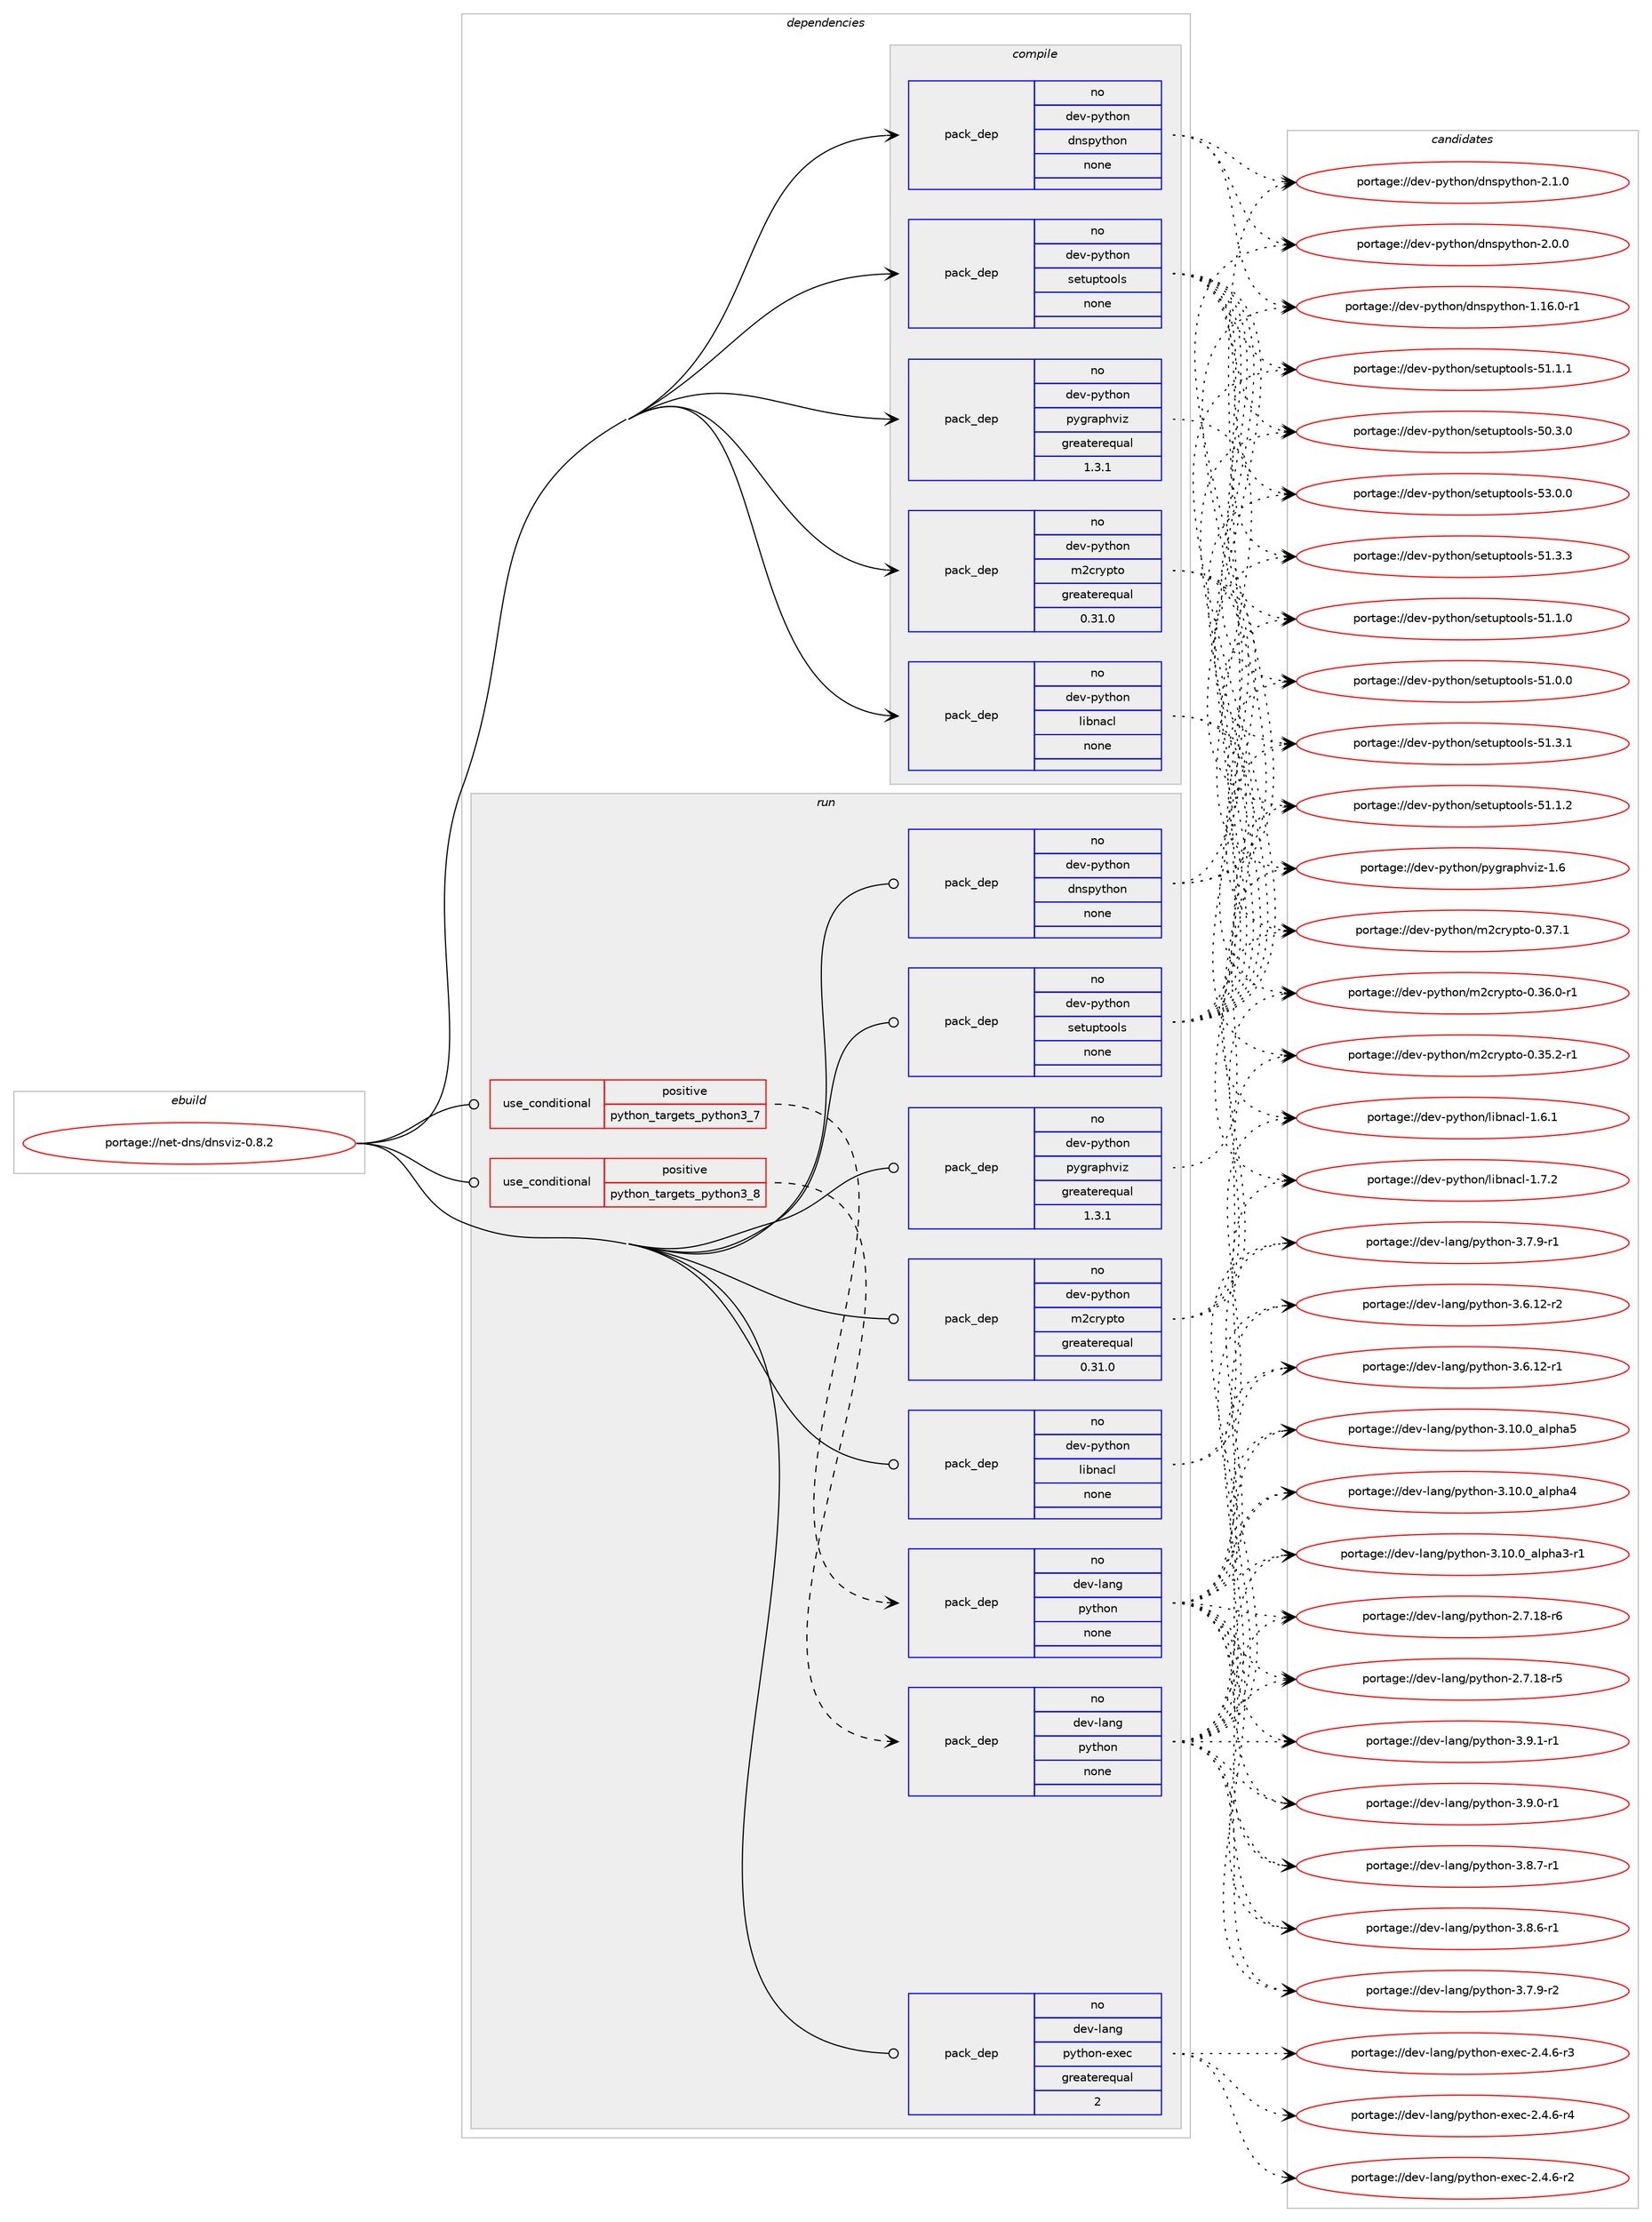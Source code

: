 digraph prolog {

# *************
# Graph options
# *************

newrank=true;
concentrate=true;
compound=true;
graph [rankdir=LR,fontname=Helvetica,fontsize=10,ranksep=1.5];#, ranksep=2.5, nodesep=0.2];
edge  [arrowhead=vee];
node  [fontname=Helvetica,fontsize=10];

# **********
# The ebuild
# **********

subgraph cluster_leftcol {
color=gray;
rank=same;
label=<<i>ebuild</i>>;
id [label="portage://net-dns/dnsviz-0.8.2", color=red, width=4, href="../net-dns/dnsviz-0.8.2.svg"];
}

# ****************
# The dependencies
# ****************

subgraph cluster_midcol {
color=gray;
label=<<i>dependencies</i>>;
subgraph cluster_compile {
fillcolor="#eeeeee";
style=filled;
label=<<i>compile</i>>;
subgraph pack20913 {
dependency30545 [label=<<TABLE BORDER="0" CELLBORDER="1" CELLSPACING="0" CELLPADDING="4" WIDTH="220"><TR><TD ROWSPAN="6" CELLPADDING="30">pack_dep</TD></TR><TR><TD WIDTH="110">no</TD></TR><TR><TD>dev-python</TD></TR><TR><TD>dnspython</TD></TR><TR><TD>none</TD></TR><TR><TD></TD></TR></TABLE>>, shape=none, color=blue];
}
id:e -> dependency30545:w [weight=20,style="solid",arrowhead="vee"];
subgraph pack20914 {
dependency30546 [label=<<TABLE BORDER="0" CELLBORDER="1" CELLSPACING="0" CELLPADDING="4" WIDTH="220"><TR><TD ROWSPAN="6" CELLPADDING="30">pack_dep</TD></TR><TR><TD WIDTH="110">no</TD></TR><TR><TD>dev-python</TD></TR><TR><TD>libnacl</TD></TR><TR><TD>none</TD></TR><TR><TD></TD></TR></TABLE>>, shape=none, color=blue];
}
id:e -> dependency30546:w [weight=20,style="solid",arrowhead="vee"];
subgraph pack20915 {
dependency30547 [label=<<TABLE BORDER="0" CELLBORDER="1" CELLSPACING="0" CELLPADDING="4" WIDTH="220"><TR><TD ROWSPAN="6" CELLPADDING="30">pack_dep</TD></TR><TR><TD WIDTH="110">no</TD></TR><TR><TD>dev-python</TD></TR><TR><TD>m2crypto</TD></TR><TR><TD>greaterequal</TD></TR><TR><TD>0.31.0</TD></TR></TABLE>>, shape=none, color=blue];
}
id:e -> dependency30547:w [weight=20,style="solid",arrowhead="vee"];
subgraph pack20916 {
dependency30548 [label=<<TABLE BORDER="0" CELLBORDER="1" CELLSPACING="0" CELLPADDING="4" WIDTH="220"><TR><TD ROWSPAN="6" CELLPADDING="30">pack_dep</TD></TR><TR><TD WIDTH="110">no</TD></TR><TR><TD>dev-python</TD></TR><TR><TD>pygraphviz</TD></TR><TR><TD>greaterequal</TD></TR><TR><TD>1.3.1</TD></TR></TABLE>>, shape=none, color=blue];
}
id:e -> dependency30548:w [weight=20,style="solid",arrowhead="vee"];
subgraph pack20917 {
dependency30549 [label=<<TABLE BORDER="0" CELLBORDER="1" CELLSPACING="0" CELLPADDING="4" WIDTH="220"><TR><TD ROWSPAN="6" CELLPADDING="30">pack_dep</TD></TR><TR><TD WIDTH="110">no</TD></TR><TR><TD>dev-python</TD></TR><TR><TD>setuptools</TD></TR><TR><TD>none</TD></TR><TR><TD></TD></TR></TABLE>>, shape=none, color=blue];
}
id:e -> dependency30549:w [weight=20,style="solid",arrowhead="vee"];
}
subgraph cluster_compileandrun {
fillcolor="#eeeeee";
style=filled;
label=<<i>compile and run</i>>;
}
subgraph cluster_run {
fillcolor="#eeeeee";
style=filled;
label=<<i>run</i>>;
subgraph cond9371 {
dependency30550 [label=<<TABLE BORDER="0" CELLBORDER="1" CELLSPACING="0" CELLPADDING="4"><TR><TD ROWSPAN="3" CELLPADDING="10">use_conditional</TD></TR><TR><TD>positive</TD></TR><TR><TD>python_targets_python3_7</TD></TR></TABLE>>, shape=none, color=red];
subgraph pack20918 {
dependency30551 [label=<<TABLE BORDER="0" CELLBORDER="1" CELLSPACING="0" CELLPADDING="4" WIDTH="220"><TR><TD ROWSPAN="6" CELLPADDING="30">pack_dep</TD></TR><TR><TD WIDTH="110">no</TD></TR><TR><TD>dev-lang</TD></TR><TR><TD>python</TD></TR><TR><TD>none</TD></TR><TR><TD></TD></TR></TABLE>>, shape=none, color=blue];
}
dependency30550:e -> dependency30551:w [weight=20,style="dashed",arrowhead="vee"];
}
id:e -> dependency30550:w [weight=20,style="solid",arrowhead="odot"];
subgraph cond9372 {
dependency30552 [label=<<TABLE BORDER="0" CELLBORDER="1" CELLSPACING="0" CELLPADDING="4"><TR><TD ROWSPAN="3" CELLPADDING="10">use_conditional</TD></TR><TR><TD>positive</TD></TR><TR><TD>python_targets_python3_8</TD></TR></TABLE>>, shape=none, color=red];
subgraph pack20919 {
dependency30553 [label=<<TABLE BORDER="0" CELLBORDER="1" CELLSPACING="0" CELLPADDING="4" WIDTH="220"><TR><TD ROWSPAN="6" CELLPADDING="30">pack_dep</TD></TR><TR><TD WIDTH="110">no</TD></TR><TR><TD>dev-lang</TD></TR><TR><TD>python</TD></TR><TR><TD>none</TD></TR><TR><TD></TD></TR></TABLE>>, shape=none, color=blue];
}
dependency30552:e -> dependency30553:w [weight=20,style="dashed",arrowhead="vee"];
}
id:e -> dependency30552:w [weight=20,style="solid",arrowhead="odot"];
subgraph pack20920 {
dependency30554 [label=<<TABLE BORDER="0" CELLBORDER="1" CELLSPACING="0" CELLPADDING="4" WIDTH="220"><TR><TD ROWSPAN="6" CELLPADDING="30">pack_dep</TD></TR><TR><TD WIDTH="110">no</TD></TR><TR><TD>dev-lang</TD></TR><TR><TD>python-exec</TD></TR><TR><TD>greaterequal</TD></TR><TR><TD>2</TD></TR></TABLE>>, shape=none, color=blue];
}
id:e -> dependency30554:w [weight=20,style="solid",arrowhead="odot"];
subgraph pack20921 {
dependency30555 [label=<<TABLE BORDER="0" CELLBORDER="1" CELLSPACING="0" CELLPADDING="4" WIDTH="220"><TR><TD ROWSPAN="6" CELLPADDING="30">pack_dep</TD></TR><TR><TD WIDTH="110">no</TD></TR><TR><TD>dev-python</TD></TR><TR><TD>dnspython</TD></TR><TR><TD>none</TD></TR><TR><TD></TD></TR></TABLE>>, shape=none, color=blue];
}
id:e -> dependency30555:w [weight=20,style="solid",arrowhead="odot"];
subgraph pack20922 {
dependency30556 [label=<<TABLE BORDER="0" CELLBORDER="1" CELLSPACING="0" CELLPADDING="4" WIDTH="220"><TR><TD ROWSPAN="6" CELLPADDING="30">pack_dep</TD></TR><TR><TD WIDTH="110">no</TD></TR><TR><TD>dev-python</TD></TR><TR><TD>libnacl</TD></TR><TR><TD>none</TD></TR><TR><TD></TD></TR></TABLE>>, shape=none, color=blue];
}
id:e -> dependency30556:w [weight=20,style="solid",arrowhead="odot"];
subgraph pack20923 {
dependency30557 [label=<<TABLE BORDER="0" CELLBORDER="1" CELLSPACING="0" CELLPADDING="4" WIDTH="220"><TR><TD ROWSPAN="6" CELLPADDING="30">pack_dep</TD></TR><TR><TD WIDTH="110">no</TD></TR><TR><TD>dev-python</TD></TR><TR><TD>m2crypto</TD></TR><TR><TD>greaterequal</TD></TR><TR><TD>0.31.0</TD></TR></TABLE>>, shape=none, color=blue];
}
id:e -> dependency30557:w [weight=20,style="solid",arrowhead="odot"];
subgraph pack20924 {
dependency30558 [label=<<TABLE BORDER="0" CELLBORDER="1" CELLSPACING="0" CELLPADDING="4" WIDTH="220"><TR><TD ROWSPAN="6" CELLPADDING="30">pack_dep</TD></TR><TR><TD WIDTH="110">no</TD></TR><TR><TD>dev-python</TD></TR><TR><TD>pygraphviz</TD></TR><TR><TD>greaterequal</TD></TR><TR><TD>1.3.1</TD></TR></TABLE>>, shape=none, color=blue];
}
id:e -> dependency30558:w [weight=20,style="solid",arrowhead="odot"];
subgraph pack20925 {
dependency30559 [label=<<TABLE BORDER="0" CELLBORDER="1" CELLSPACING="0" CELLPADDING="4" WIDTH="220"><TR><TD ROWSPAN="6" CELLPADDING="30">pack_dep</TD></TR><TR><TD WIDTH="110">no</TD></TR><TR><TD>dev-python</TD></TR><TR><TD>setuptools</TD></TR><TR><TD>none</TD></TR><TR><TD></TD></TR></TABLE>>, shape=none, color=blue];
}
id:e -> dependency30559:w [weight=20,style="solid",arrowhead="odot"];
}
}

# **************
# The candidates
# **************

subgraph cluster_choices {
rank=same;
color=gray;
label=<<i>candidates</i>>;

subgraph choice20913 {
color=black;
nodesep=1;
choice1001011184511212111610411111047100110115112121116104111110455046494648 [label="portage://dev-python/dnspython-2.1.0", color=red, width=4,href="../dev-python/dnspython-2.1.0.svg"];
choice1001011184511212111610411111047100110115112121116104111110455046484648 [label="portage://dev-python/dnspython-2.0.0", color=red, width=4,href="../dev-python/dnspython-2.0.0.svg"];
choice1001011184511212111610411111047100110115112121116104111110454946495446484511449 [label="portage://dev-python/dnspython-1.16.0-r1", color=red, width=4,href="../dev-python/dnspython-1.16.0-r1.svg"];
dependency30545:e -> choice1001011184511212111610411111047100110115112121116104111110455046494648:w [style=dotted,weight="100"];
dependency30545:e -> choice1001011184511212111610411111047100110115112121116104111110455046484648:w [style=dotted,weight="100"];
dependency30545:e -> choice1001011184511212111610411111047100110115112121116104111110454946495446484511449:w [style=dotted,weight="100"];
}
subgraph choice20914 {
color=black;
nodesep=1;
choice1001011184511212111610411111047108105981109799108454946554650 [label="portage://dev-python/libnacl-1.7.2", color=red, width=4,href="../dev-python/libnacl-1.7.2.svg"];
choice1001011184511212111610411111047108105981109799108454946544649 [label="portage://dev-python/libnacl-1.6.1", color=red, width=4,href="../dev-python/libnacl-1.6.1.svg"];
dependency30546:e -> choice1001011184511212111610411111047108105981109799108454946554650:w [style=dotted,weight="100"];
dependency30546:e -> choice1001011184511212111610411111047108105981109799108454946544649:w [style=dotted,weight="100"];
}
subgraph choice20915 {
color=black;
nodesep=1;
choice1001011184511212111610411111047109509911412111211611145484651554649 [label="portage://dev-python/m2crypto-0.37.1", color=red, width=4,href="../dev-python/m2crypto-0.37.1.svg"];
choice10010111845112121116104111110471095099114121112116111454846515446484511449 [label="portage://dev-python/m2crypto-0.36.0-r1", color=red, width=4,href="../dev-python/m2crypto-0.36.0-r1.svg"];
choice10010111845112121116104111110471095099114121112116111454846515346504511449 [label="portage://dev-python/m2crypto-0.35.2-r1", color=red, width=4,href="../dev-python/m2crypto-0.35.2-r1.svg"];
dependency30547:e -> choice1001011184511212111610411111047109509911412111211611145484651554649:w [style=dotted,weight="100"];
dependency30547:e -> choice10010111845112121116104111110471095099114121112116111454846515446484511449:w [style=dotted,weight="100"];
dependency30547:e -> choice10010111845112121116104111110471095099114121112116111454846515346504511449:w [style=dotted,weight="100"];
}
subgraph choice20916 {
color=black;
nodesep=1;
choice10010111845112121116104111110471121211031149711210411810512245494654 [label="portage://dev-python/pygraphviz-1.6", color=red, width=4,href="../dev-python/pygraphviz-1.6.svg"];
dependency30548:e -> choice10010111845112121116104111110471121211031149711210411810512245494654:w [style=dotted,weight="100"];
}
subgraph choice20917 {
color=black;
nodesep=1;
choice100101118451121211161041111104711510111611711211611111110811545535146484648 [label="portage://dev-python/setuptools-53.0.0", color=red, width=4,href="../dev-python/setuptools-53.0.0.svg"];
choice100101118451121211161041111104711510111611711211611111110811545534946514651 [label="portage://dev-python/setuptools-51.3.3", color=red, width=4,href="../dev-python/setuptools-51.3.3.svg"];
choice100101118451121211161041111104711510111611711211611111110811545534946514649 [label="portage://dev-python/setuptools-51.3.1", color=red, width=4,href="../dev-python/setuptools-51.3.1.svg"];
choice100101118451121211161041111104711510111611711211611111110811545534946494650 [label="portage://dev-python/setuptools-51.1.2", color=red, width=4,href="../dev-python/setuptools-51.1.2.svg"];
choice100101118451121211161041111104711510111611711211611111110811545534946494649 [label="portage://dev-python/setuptools-51.1.1", color=red, width=4,href="../dev-python/setuptools-51.1.1.svg"];
choice100101118451121211161041111104711510111611711211611111110811545534946494648 [label="portage://dev-python/setuptools-51.1.0", color=red, width=4,href="../dev-python/setuptools-51.1.0.svg"];
choice100101118451121211161041111104711510111611711211611111110811545534946484648 [label="portage://dev-python/setuptools-51.0.0", color=red, width=4,href="../dev-python/setuptools-51.0.0.svg"];
choice100101118451121211161041111104711510111611711211611111110811545534846514648 [label="portage://dev-python/setuptools-50.3.0", color=red, width=4,href="../dev-python/setuptools-50.3.0.svg"];
dependency30549:e -> choice100101118451121211161041111104711510111611711211611111110811545535146484648:w [style=dotted,weight="100"];
dependency30549:e -> choice100101118451121211161041111104711510111611711211611111110811545534946514651:w [style=dotted,weight="100"];
dependency30549:e -> choice100101118451121211161041111104711510111611711211611111110811545534946514649:w [style=dotted,weight="100"];
dependency30549:e -> choice100101118451121211161041111104711510111611711211611111110811545534946494650:w [style=dotted,weight="100"];
dependency30549:e -> choice100101118451121211161041111104711510111611711211611111110811545534946494649:w [style=dotted,weight="100"];
dependency30549:e -> choice100101118451121211161041111104711510111611711211611111110811545534946494648:w [style=dotted,weight="100"];
dependency30549:e -> choice100101118451121211161041111104711510111611711211611111110811545534946484648:w [style=dotted,weight="100"];
dependency30549:e -> choice100101118451121211161041111104711510111611711211611111110811545534846514648:w [style=dotted,weight="100"];
}
subgraph choice20918 {
color=black;
nodesep=1;
choice1001011184510897110103471121211161041111104551465746494511449 [label="portage://dev-lang/python-3.9.1-r1", color=red, width=4,href="../dev-lang/python-3.9.1-r1.svg"];
choice1001011184510897110103471121211161041111104551465746484511449 [label="portage://dev-lang/python-3.9.0-r1", color=red, width=4,href="../dev-lang/python-3.9.0-r1.svg"];
choice1001011184510897110103471121211161041111104551465646554511449 [label="portage://dev-lang/python-3.8.7-r1", color=red, width=4,href="../dev-lang/python-3.8.7-r1.svg"];
choice1001011184510897110103471121211161041111104551465646544511449 [label="portage://dev-lang/python-3.8.6-r1", color=red, width=4,href="../dev-lang/python-3.8.6-r1.svg"];
choice1001011184510897110103471121211161041111104551465546574511450 [label="portage://dev-lang/python-3.7.9-r2", color=red, width=4,href="../dev-lang/python-3.7.9-r2.svg"];
choice1001011184510897110103471121211161041111104551465546574511449 [label="portage://dev-lang/python-3.7.9-r1", color=red, width=4,href="../dev-lang/python-3.7.9-r1.svg"];
choice100101118451089711010347112121116104111110455146544649504511450 [label="portage://dev-lang/python-3.6.12-r2", color=red, width=4,href="../dev-lang/python-3.6.12-r2.svg"];
choice100101118451089711010347112121116104111110455146544649504511449 [label="portage://dev-lang/python-3.6.12-r1", color=red, width=4,href="../dev-lang/python-3.6.12-r1.svg"];
choice1001011184510897110103471121211161041111104551464948464895971081121049753 [label="portage://dev-lang/python-3.10.0_alpha5", color=red, width=4,href="../dev-lang/python-3.10.0_alpha5.svg"];
choice1001011184510897110103471121211161041111104551464948464895971081121049752 [label="portage://dev-lang/python-3.10.0_alpha4", color=red, width=4,href="../dev-lang/python-3.10.0_alpha4.svg"];
choice10010111845108971101034711212111610411111045514649484648959710811210497514511449 [label="portage://dev-lang/python-3.10.0_alpha3-r1", color=red, width=4,href="../dev-lang/python-3.10.0_alpha3-r1.svg"];
choice100101118451089711010347112121116104111110455046554649564511454 [label="portage://dev-lang/python-2.7.18-r6", color=red, width=4,href="../dev-lang/python-2.7.18-r6.svg"];
choice100101118451089711010347112121116104111110455046554649564511453 [label="portage://dev-lang/python-2.7.18-r5", color=red, width=4,href="../dev-lang/python-2.7.18-r5.svg"];
dependency30551:e -> choice1001011184510897110103471121211161041111104551465746494511449:w [style=dotted,weight="100"];
dependency30551:e -> choice1001011184510897110103471121211161041111104551465746484511449:w [style=dotted,weight="100"];
dependency30551:e -> choice1001011184510897110103471121211161041111104551465646554511449:w [style=dotted,weight="100"];
dependency30551:e -> choice1001011184510897110103471121211161041111104551465646544511449:w [style=dotted,weight="100"];
dependency30551:e -> choice1001011184510897110103471121211161041111104551465546574511450:w [style=dotted,weight="100"];
dependency30551:e -> choice1001011184510897110103471121211161041111104551465546574511449:w [style=dotted,weight="100"];
dependency30551:e -> choice100101118451089711010347112121116104111110455146544649504511450:w [style=dotted,weight="100"];
dependency30551:e -> choice100101118451089711010347112121116104111110455146544649504511449:w [style=dotted,weight="100"];
dependency30551:e -> choice1001011184510897110103471121211161041111104551464948464895971081121049753:w [style=dotted,weight="100"];
dependency30551:e -> choice1001011184510897110103471121211161041111104551464948464895971081121049752:w [style=dotted,weight="100"];
dependency30551:e -> choice10010111845108971101034711212111610411111045514649484648959710811210497514511449:w [style=dotted,weight="100"];
dependency30551:e -> choice100101118451089711010347112121116104111110455046554649564511454:w [style=dotted,weight="100"];
dependency30551:e -> choice100101118451089711010347112121116104111110455046554649564511453:w [style=dotted,weight="100"];
}
subgraph choice20919 {
color=black;
nodesep=1;
choice1001011184510897110103471121211161041111104551465746494511449 [label="portage://dev-lang/python-3.9.1-r1", color=red, width=4,href="../dev-lang/python-3.9.1-r1.svg"];
choice1001011184510897110103471121211161041111104551465746484511449 [label="portage://dev-lang/python-3.9.0-r1", color=red, width=4,href="../dev-lang/python-3.9.0-r1.svg"];
choice1001011184510897110103471121211161041111104551465646554511449 [label="portage://dev-lang/python-3.8.7-r1", color=red, width=4,href="../dev-lang/python-3.8.7-r1.svg"];
choice1001011184510897110103471121211161041111104551465646544511449 [label="portage://dev-lang/python-3.8.6-r1", color=red, width=4,href="../dev-lang/python-3.8.6-r1.svg"];
choice1001011184510897110103471121211161041111104551465546574511450 [label="portage://dev-lang/python-3.7.9-r2", color=red, width=4,href="../dev-lang/python-3.7.9-r2.svg"];
choice1001011184510897110103471121211161041111104551465546574511449 [label="portage://dev-lang/python-3.7.9-r1", color=red, width=4,href="../dev-lang/python-3.7.9-r1.svg"];
choice100101118451089711010347112121116104111110455146544649504511450 [label="portage://dev-lang/python-3.6.12-r2", color=red, width=4,href="../dev-lang/python-3.6.12-r2.svg"];
choice100101118451089711010347112121116104111110455146544649504511449 [label="portage://dev-lang/python-3.6.12-r1", color=red, width=4,href="../dev-lang/python-3.6.12-r1.svg"];
choice1001011184510897110103471121211161041111104551464948464895971081121049753 [label="portage://dev-lang/python-3.10.0_alpha5", color=red, width=4,href="../dev-lang/python-3.10.0_alpha5.svg"];
choice1001011184510897110103471121211161041111104551464948464895971081121049752 [label="portage://dev-lang/python-3.10.0_alpha4", color=red, width=4,href="../dev-lang/python-3.10.0_alpha4.svg"];
choice10010111845108971101034711212111610411111045514649484648959710811210497514511449 [label="portage://dev-lang/python-3.10.0_alpha3-r1", color=red, width=4,href="../dev-lang/python-3.10.0_alpha3-r1.svg"];
choice100101118451089711010347112121116104111110455046554649564511454 [label="portage://dev-lang/python-2.7.18-r6", color=red, width=4,href="../dev-lang/python-2.7.18-r6.svg"];
choice100101118451089711010347112121116104111110455046554649564511453 [label="portage://dev-lang/python-2.7.18-r5", color=red, width=4,href="../dev-lang/python-2.7.18-r5.svg"];
dependency30553:e -> choice1001011184510897110103471121211161041111104551465746494511449:w [style=dotted,weight="100"];
dependency30553:e -> choice1001011184510897110103471121211161041111104551465746484511449:w [style=dotted,weight="100"];
dependency30553:e -> choice1001011184510897110103471121211161041111104551465646554511449:w [style=dotted,weight="100"];
dependency30553:e -> choice1001011184510897110103471121211161041111104551465646544511449:w [style=dotted,weight="100"];
dependency30553:e -> choice1001011184510897110103471121211161041111104551465546574511450:w [style=dotted,weight="100"];
dependency30553:e -> choice1001011184510897110103471121211161041111104551465546574511449:w [style=dotted,weight="100"];
dependency30553:e -> choice100101118451089711010347112121116104111110455146544649504511450:w [style=dotted,weight="100"];
dependency30553:e -> choice100101118451089711010347112121116104111110455146544649504511449:w [style=dotted,weight="100"];
dependency30553:e -> choice1001011184510897110103471121211161041111104551464948464895971081121049753:w [style=dotted,weight="100"];
dependency30553:e -> choice1001011184510897110103471121211161041111104551464948464895971081121049752:w [style=dotted,weight="100"];
dependency30553:e -> choice10010111845108971101034711212111610411111045514649484648959710811210497514511449:w [style=dotted,weight="100"];
dependency30553:e -> choice100101118451089711010347112121116104111110455046554649564511454:w [style=dotted,weight="100"];
dependency30553:e -> choice100101118451089711010347112121116104111110455046554649564511453:w [style=dotted,weight="100"];
}
subgraph choice20920 {
color=black;
nodesep=1;
choice10010111845108971101034711212111610411111045101120101994550465246544511452 [label="portage://dev-lang/python-exec-2.4.6-r4", color=red, width=4,href="../dev-lang/python-exec-2.4.6-r4.svg"];
choice10010111845108971101034711212111610411111045101120101994550465246544511451 [label="portage://dev-lang/python-exec-2.4.6-r3", color=red, width=4,href="../dev-lang/python-exec-2.4.6-r3.svg"];
choice10010111845108971101034711212111610411111045101120101994550465246544511450 [label="portage://dev-lang/python-exec-2.4.6-r2", color=red, width=4,href="../dev-lang/python-exec-2.4.6-r2.svg"];
dependency30554:e -> choice10010111845108971101034711212111610411111045101120101994550465246544511452:w [style=dotted,weight="100"];
dependency30554:e -> choice10010111845108971101034711212111610411111045101120101994550465246544511451:w [style=dotted,weight="100"];
dependency30554:e -> choice10010111845108971101034711212111610411111045101120101994550465246544511450:w [style=dotted,weight="100"];
}
subgraph choice20921 {
color=black;
nodesep=1;
choice1001011184511212111610411111047100110115112121116104111110455046494648 [label="portage://dev-python/dnspython-2.1.0", color=red, width=4,href="../dev-python/dnspython-2.1.0.svg"];
choice1001011184511212111610411111047100110115112121116104111110455046484648 [label="portage://dev-python/dnspython-2.0.0", color=red, width=4,href="../dev-python/dnspython-2.0.0.svg"];
choice1001011184511212111610411111047100110115112121116104111110454946495446484511449 [label="portage://dev-python/dnspython-1.16.0-r1", color=red, width=4,href="../dev-python/dnspython-1.16.0-r1.svg"];
dependency30555:e -> choice1001011184511212111610411111047100110115112121116104111110455046494648:w [style=dotted,weight="100"];
dependency30555:e -> choice1001011184511212111610411111047100110115112121116104111110455046484648:w [style=dotted,weight="100"];
dependency30555:e -> choice1001011184511212111610411111047100110115112121116104111110454946495446484511449:w [style=dotted,weight="100"];
}
subgraph choice20922 {
color=black;
nodesep=1;
choice1001011184511212111610411111047108105981109799108454946554650 [label="portage://dev-python/libnacl-1.7.2", color=red, width=4,href="../dev-python/libnacl-1.7.2.svg"];
choice1001011184511212111610411111047108105981109799108454946544649 [label="portage://dev-python/libnacl-1.6.1", color=red, width=4,href="../dev-python/libnacl-1.6.1.svg"];
dependency30556:e -> choice1001011184511212111610411111047108105981109799108454946554650:w [style=dotted,weight="100"];
dependency30556:e -> choice1001011184511212111610411111047108105981109799108454946544649:w [style=dotted,weight="100"];
}
subgraph choice20923 {
color=black;
nodesep=1;
choice1001011184511212111610411111047109509911412111211611145484651554649 [label="portage://dev-python/m2crypto-0.37.1", color=red, width=4,href="../dev-python/m2crypto-0.37.1.svg"];
choice10010111845112121116104111110471095099114121112116111454846515446484511449 [label="portage://dev-python/m2crypto-0.36.0-r1", color=red, width=4,href="../dev-python/m2crypto-0.36.0-r1.svg"];
choice10010111845112121116104111110471095099114121112116111454846515346504511449 [label="portage://dev-python/m2crypto-0.35.2-r1", color=red, width=4,href="../dev-python/m2crypto-0.35.2-r1.svg"];
dependency30557:e -> choice1001011184511212111610411111047109509911412111211611145484651554649:w [style=dotted,weight="100"];
dependency30557:e -> choice10010111845112121116104111110471095099114121112116111454846515446484511449:w [style=dotted,weight="100"];
dependency30557:e -> choice10010111845112121116104111110471095099114121112116111454846515346504511449:w [style=dotted,weight="100"];
}
subgraph choice20924 {
color=black;
nodesep=1;
choice10010111845112121116104111110471121211031149711210411810512245494654 [label="portage://dev-python/pygraphviz-1.6", color=red, width=4,href="../dev-python/pygraphviz-1.6.svg"];
dependency30558:e -> choice10010111845112121116104111110471121211031149711210411810512245494654:w [style=dotted,weight="100"];
}
subgraph choice20925 {
color=black;
nodesep=1;
choice100101118451121211161041111104711510111611711211611111110811545535146484648 [label="portage://dev-python/setuptools-53.0.0", color=red, width=4,href="../dev-python/setuptools-53.0.0.svg"];
choice100101118451121211161041111104711510111611711211611111110811545534946514651 [label="portage://dev-python/setuptools-51.3.3", color=red, width=4,href="../dev-python/setuptools-51.3.3.svg"];
choice100101118451121211161041111104711510111611711211611111110811545534946514649 [label="portage://dev-python/setuptools-51.3.1", color=red, width=4,href="../dev-python/setuptools-51.3.1.svg"];
choice100101118451121211161041111104711510111611711211611111110811545534946494650 [label="portage://dev-python/setuptools-51.1.2", color=red, width=4,href="../dev-python/setuptools-51.1.2.svg"];
choice100101118451121211161041111104711510111611711211611111110811545534946494649 [label="portage://dev-python/setuptools-51.1.1", color=red, width=4,href="../dev-python/setuptools-51.1.1.svg"];
choice100101118451121211161041111104711510111611711211611111110811545534946494648 [label="portage://dev-python/setuptools-51.1.0", color=red, width=4,href="../dev-python/setuptools-51.1.0.svg"];
choice100101118451121211161041111104711510111611711211611111110811545534946484648 [label="portage://dev-python/setuptools-51.0.0", color=red, width=4,href="../dev-python/setuptools-51.0.0.svg"];
choice100101118451121211161041111104711510111611711211611111110811545534846514648 [label="portage://dev-python/setuptools-50.3.0", color=red, width=4,href="../dev-python/setuptools-50.3.0.svg"];
dependency30559:e -> choice100101118451121211161041111104711510111611711211611111110811545535146484648:w [style=dotted,weight="100"];
dependency30559:e -> choice100101118451121211161041111104711510111611711211611111110811545534946514651:w [style=dotted,weight="100"];
dependency30559:e -> choice100101118451121211161041111104711510111611711211611111110811545534946514649:w [style=dotted,weight="100"];
dependency30559:e -> choice100101118451121211161041111104711510111611711211611111110811545534946494650:w [style=dotted,weight="100"];
dependency30559:e -> choice100101118451121211161041111104711510111611711211611111110811545534946494649:w [style=dotted,weight="100"];
dependency30559:e -> choice100101118451121211161041111104711510111611711211611111110811545534946494648:w [style=dotted,weight="100"];
dependency30559:e -> choice100101118451121211161041111104711510111611711211611111110811545534946484648:w [style=dotted,weight="100"];
dependency30559:e -> choice100101118451121211161041111104711510111611711211611111110811545534846514648:w [style=dotted,weight="100"];
}
}

}
